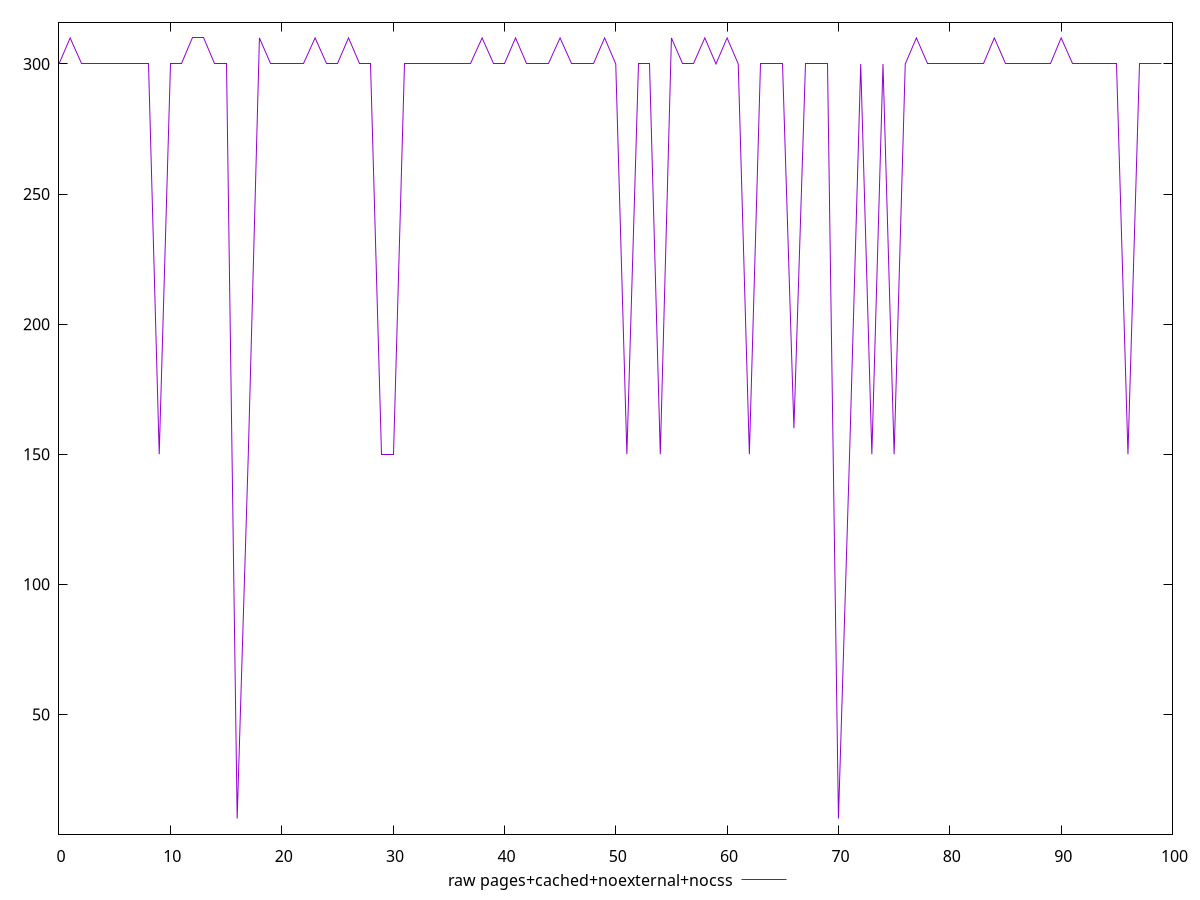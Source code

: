 $_rawPagesCachedNoexternalNocss <<EOF
300
310
300
300
300
300
300
300
300
150
300
300
310
310
300
300
10
150
310
300
300
300
300
310
300
300
310
300
300
150
150
300
300
300
300
300
300
300
310
300
300
310
300
300
300
310
300
300
300
310
300
150
300
300
150
310
300
300
310
300
310
300
150
300
300
300
160
300
300
300
10
150
300
150
300
150
300
310
300
300
300
300
300
300
310
300
300
300
300
300
310
300
300
300
300
300
150
300
300
300
EOF
set key outside below
set terminal pngcairo
set output "report_00005_2020-11-02T22-26-11.212Z/uses-http2/pages+cached+noexternal+nocss//raw.png"
set yrange [4:316]
plot $_rawPagesCachedNoexternalNocss title "raw pages+cached+noexternal+nocss" with line ,